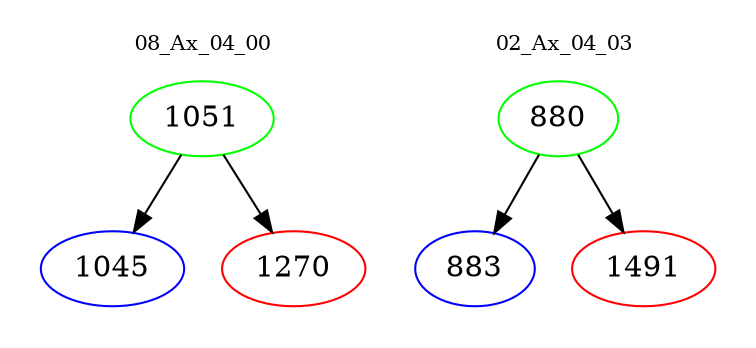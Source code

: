 digraph{
subgraph cluster_0 {
color = white
label = "08_Ax_04_00";
fontsize=10;
T0_1051 [label="1051", color="green"]
T0_1051 -> T0_1045 [color="black"]
T0_1045 [label="1045", color="blue"]
T0_1051 -> T0_1270 [color="black"]
T0_1270 [label="1270", color="red"]
}
subgraph cluster_1 {
color = white
label = "02_Ax_04_03";
fontsize=10;
T1_880 [label="880", color="green"]
T1_880 -> T1_883 [color="black"]
T1_883 [label="883", color="blue"]
T1_880 -> T1_1491 [color="black"]
T1_1491 [label="1491", color="red"]
}
}
